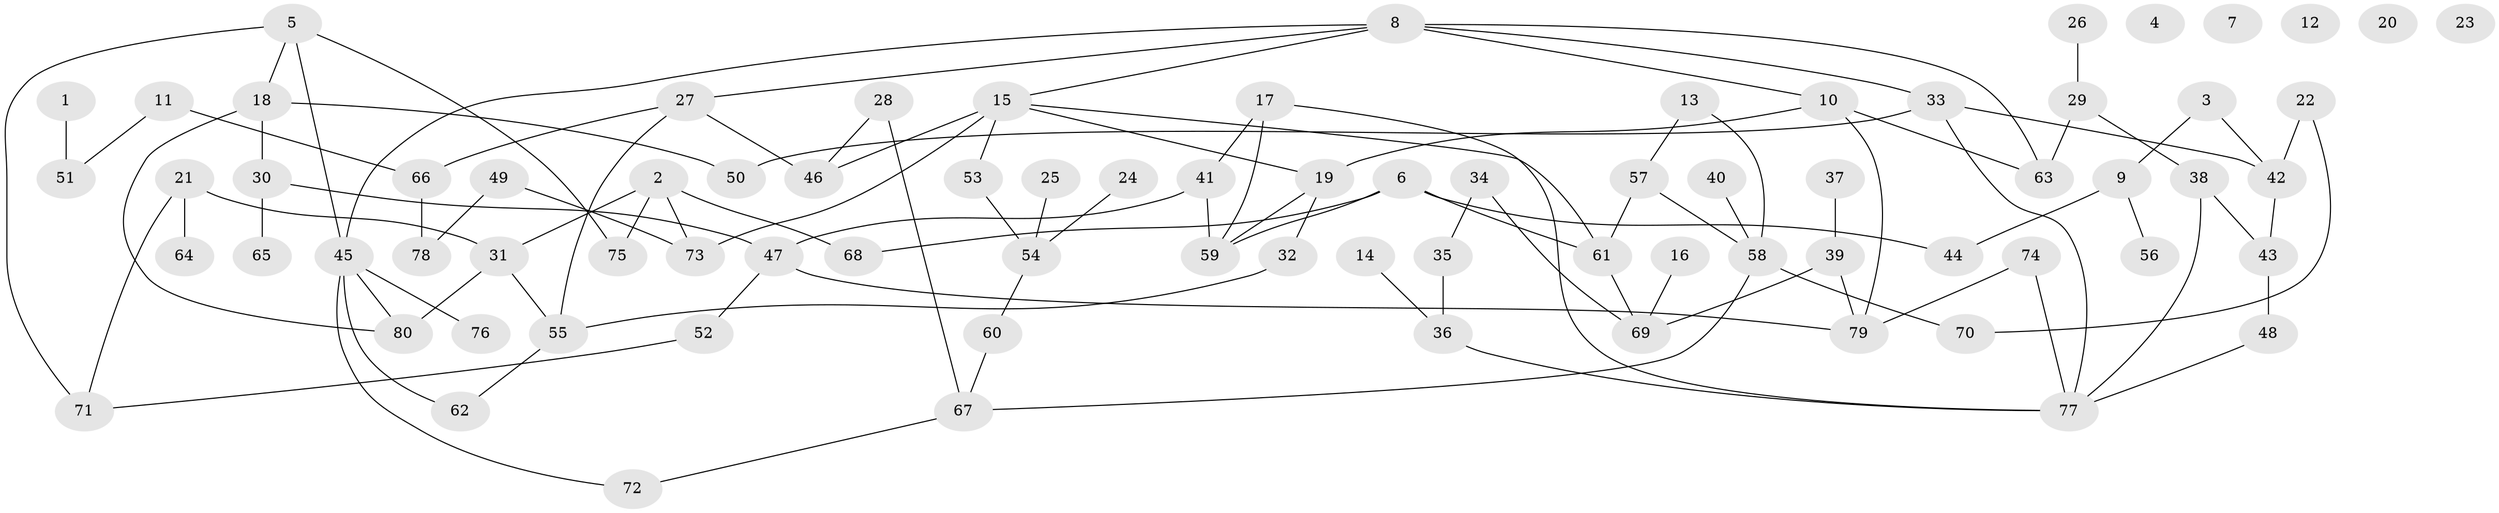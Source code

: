 // Generated by graph-tools (version 1.1) at 2025/33/03/09/25 02:33:38]
// undirected, 80 vertices, 105 edges
graph export_dot {
graph [start="1"]
  node [color=gray90,style=filled];
  1;
  2;
  3;
  4;
  5;
  6;
  7;
  8;
  9;
  10;
  11;
  12;
  13;
  14;
  15;
  16;
  17;
  18;
  19;
  20;
  21;
  22;
  23;
  24;
  25;
  26;
  27;
  28;
  29;
  30;
  31;
  32;
  33;
  34;
  35;
  36;
  37;
  38;
  39;
  40;
  41;
  42;
  43;
  44;
  45;
  46;
  47;
  48;
  49;
  50;
  51;
  52;
  53;
  54;
  55;
  56;
  57;
  58;
  59;
  60;
  61;
  62;
  63;
  64;
  65;
  66;
  67;
  68;
  69;
  70;
  71;
  72;
  73;
  74;
  75;
  76;
  77;
  78;
  79;
  80;
  1 -- 51;
  2 -- 31;
  2 -- 68;
  2 -- 73;
  2 -- 75;
  3 -- 9;
  3 -- 42;
  5 -- 18;
  5 -- 45;
  5 -- 71;
  5 -- 75;
  6 -- 44;
  6 -- 59;
  6 -- 61;
  6 -- 68;
  8 -- 10;
  8 -- 15;
  8 -- 27;
  8 -- 33;
  8 -- 45;
  8 -- 63;
  9 -- 44;
  9 -- 56;
  10 -- 19;
  10 -- 63;
  10 -- 79;
  11 -- 51;
  11 -- 66;
  13 -- 57;
  13 -- 58;
  14 -- 36;
  15 -- 19;
  15 -- 46;
  15 -- 53;
  15 -- 61;
  15 -- 73;
  16 -- 69;
  17 -- 41;
  17 -- 59;
  17 -- 77;
  18 -- 30;
  18 -- 50;
  18 -- 80;
  19 -- 32;
  19 -- 59;
  21 -- 31;
  21 -- 64;
  21 -- 71;
  22 -- 42;
  22 -- 70;
  24 -- 54;
  25 -- 54;
  26 -- 29;
  27 -- 46;
  27 -- 55;
  27 -- 66;
  28 -- 46;
  28 -- 67;
  29 -- 38;
  29 -- 63;
  30 -- 47;
  30 -- 65;
  31 -- 55;
  31 -- 80;
  32 -- 55;
  33 -- 42;
  33 -- 50;
  33 -- 77;
  34 -- 35;
  34 -- 69;
  35 -- 36;
  36 -- 77;
  37 -- 39;
  38 -- 43;
  38 -- 77;
  39 -- 69;
  39 -- 79;
  40 -- 58;
  41 -- 47;
  41 -- 59;
  42 -- 43;
  43 -- 48;
  45 -- 62;
  45 -- 72;
  45 -- 76;
  45 -- 80;
  47 -- 52;
  47 -- 79;
  48 -- 77;
  49 -- 73;
  49 -- 78;
  52 -- 71;
  53 -- 54;
  54 -- 60;
  55 -- 62;
  57 -- 58;
  57 -- 61;
  58 -- 67;
  58 -- 70;
  60 -- 67;
  61 -- 69;
  66 -- 78;
  67 -- 72;
  74 -- 77;
  74 -- 79;
}
